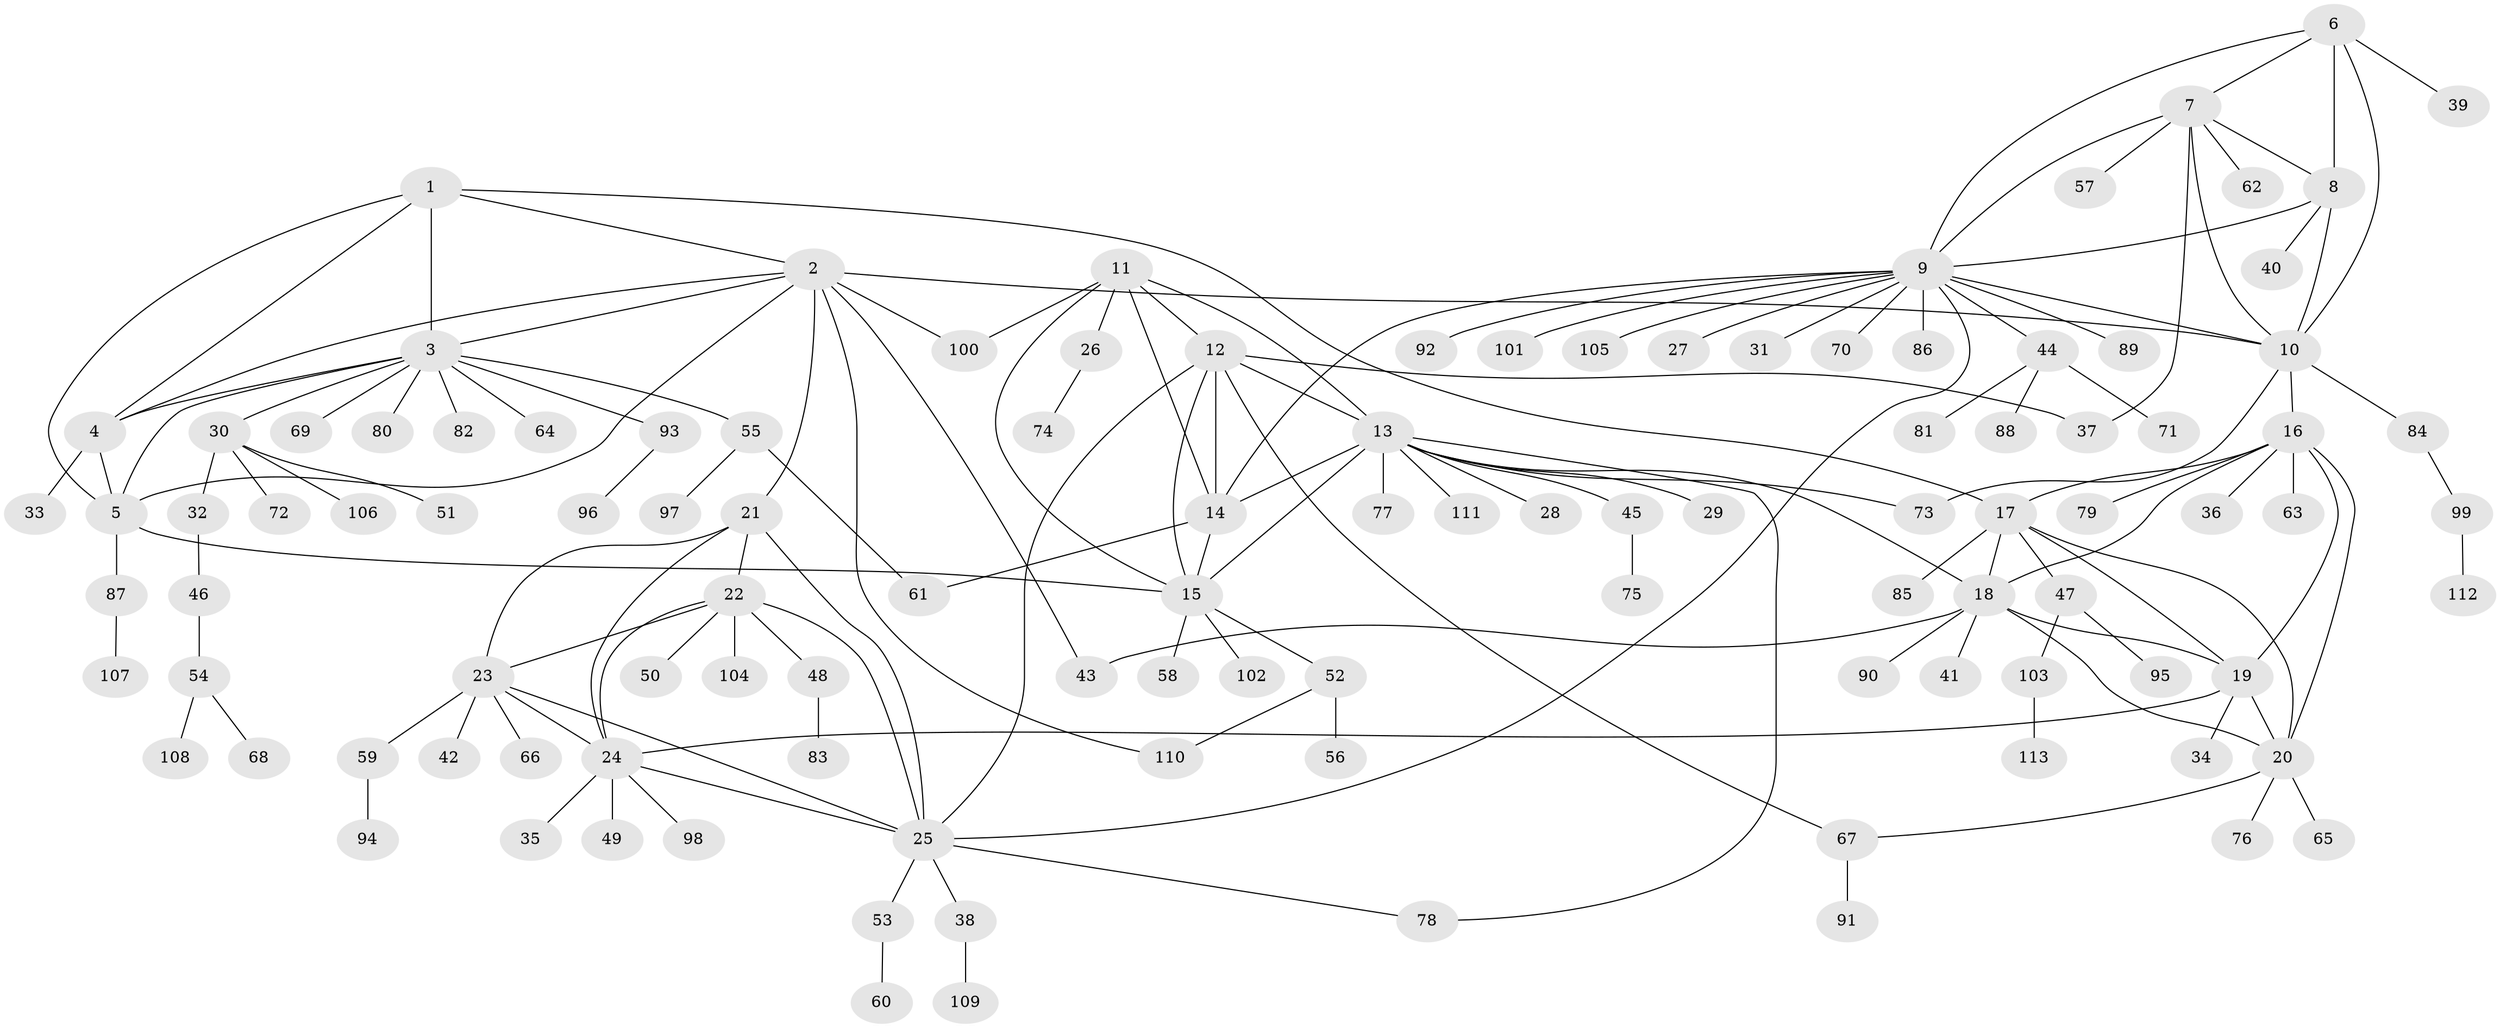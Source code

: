 // coarse degree distribution, {6: 0.028985507246376812, 8: 0.028985507246376812, 9: 0.07246376811594203, 3: 0.028985507246376812, 4: 0.08695652173913043, 14: 0.014492753623188406, 5: 0.057971014492753624, 1: 0.5072463768115942, 2: 0.17391304347826086}
// Generated by graph-tools (version 1.1) at 2025/52/03/04/25 22:52:15]
// undirected, 113 vertices, 156 edges
graph export_dot {
  node [color=gray90,style=filled];
  1;
  2;
  3;
  4;
  5;
  6;
  7;
  8;
  9;
  10;
  11;
  12;
  13;
  14;
  15;
  16;
  17;
  18;
  19;
  20;
  21;
  22;
  23;
  24;
  25;
  26;
  27;
  28;
  29;
  30;
  31;
  32;
  33;
  34;
  35;
  36;
  37;
  38;
  39;
  40;
  41;
  42;
  43;
  44;
  45;
  46;
  47;
  48;
  49;
  50;
  51;
  52;
  53;
  54;
  55;
  56;
  57;
  58;
  59;
  60;
  61;
  62;
  63;
  64;
  65;
  66;
  67;
  68;
  69;
  70;
  71;
  72;
  73;
  74;
  75;
  76;
  77;
  78;
  79;
  80;
  81;
  82;
  83;
  84;
  85;
  86;
  87;
  88;
  89;
  90;
  91;
  92;
  93;
  94;
  95;
  96;
  97;
  98;
  99;
  100;
  101;
  102;
  103;
  104;
  105;
  106;
  107;
  108;
  109;
  110;
  111;
  112;
  113;
  1 -- 2;
  1 -- 3;
  1 -- 4;
  1 -- 5;
  1 -- 17;
  2 -- 3;
  2 -- 4;
  2 -- 5;
  2 -- 10;
  2 -- 21;
  2 -- 43;
  2 -- 100;
  2 -- 110;
  3 -- 4;
  3 -- 5;
  3 -- 30;
  3 -- 55;
  3 -- 64;
  3 -- 69;
  3 -- 80;
  3 -- 82;
  3 -- 93;
  4 -- 5;
  4 -- 33;
  5 -- 15;
  5 -- 87;
  6 -- 7;
  6 -- 8;
  6 -- 9;
  6 -- 10;
  6 -- 39;
  7 -- 8;
  7 -- 9;
  7 -- 10;
  7 -- 37;
  7 -- 57;
  7 -- 62;
  8 -- 9;
  8 -- 10;
  8 -- 40;
  9 -- 10;
  9 -- 14;
  9 -- 25;
  9 -- 27;
  9 -- 31;
  9 -- 44;
  9 -- 70;
  9 -- 86;
  9 -- 89;
  9 -- 92;
  9 -- 101;
  9 -- 105;
  10 -- 16;
  10 -- 73;
  10 -- 84;
  11 -- 12;
  11 -- 13;
  11 -- 14;
  11 -- 15;
  11 -- 26;
  11 -- 100;
  12 -- 13;
  12 -- 14;
  12 -- 15;
  12 -- 25;
  12 -- 37;
  12 -- 67;
  13 -- 14;
  13 -- 15;
  13 -- 18;
  13 -- 28;
  13 -- 29;
  13 -- 45;
  13 -- 73;
  13 -- 77;
  13 -- 78;
  13 -- 111;
  14 -- 15;
  14 -- 61;
  15 -- 52;
  15 -- 58;
  15 -- 102;
  16 -- 17;
  16 -- 18;
  16 -- 19;
  16 -- 20;
  16 -- 36;
  16 -- 63;
  16 -- 79;
  17 -- 18;
  17 -- 19;
  17 -- 20;
  17 -- 47;
  17 -- 85;
  18 -- 19;
  18 -- 20;
  18 -- 41;
  18 -- 43;
  18 -- 90;
  19 -- 20;
  19 -- 24;
  19 -- 34;
  20 -- 65;
  20 -- 67;
  20 -- 76;
  21 -- 22;
  21 -- 23;
  21 -- 24;
  21 -- 25;
  22 -- 23;
  22 -- 24;
  22 -- 25;
  22 -- 48;
  22 -- 50;
  22 -- 104;
  23 -- 24;
  23 -- 25;
  23 -- 42;
  23 -- 59;
  23 -- 66;
  24 -- 25;
  24 -- 35;
  24 -- 49;
  24 -- 98;
  25 -- 38;
  25 -- 53;
  25 -- 78;
  26 -- 74;
  30 -- 32;
  30 -- 51;
  30 -- 72;
  30 -- 106;
  32 -- 46;
  38 -- 109;
  44 -- 71;
  44 -- 81;
  44 -- 88;
  45 -- 75;
  46 -- 54;
  47 -- 95;
  47 -- 103;
  48 -- 83;
  52 -- 56;
  52 -- 110;
  53 -- 60;
  54 -- 68;
  54 -- 108;
  55 -- 61;
  55 -- 97;
  59 -- 94;
  67 -- 91;
  84 -- 99;
  87 -- 107;
  93 -- 96;
  99 -- 112;
  103 -- 113;
}
